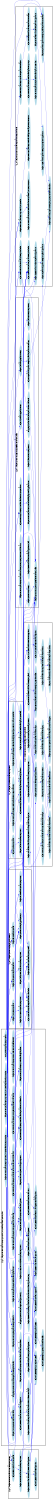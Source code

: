 /* ------------------------------------------------------------ */
/* created with bunch v3 */
/* Objective Function value = 1.0*/
/* ------------------------------------------------------------ */

digraph G {
size= "10,10";
rotate = 90;
subgraph cluster0 {
label = "(SS-L4):helper_Commons_deployAndConnect";
color = black;
style = bold;

"helper_EventFilter_createComponent"[label="helper_EventFilter_createComponent",shape=ellipse,color=lightblue,fontcolor=black,style=filled];
"helper_EventFilter_create"[label="helper_EventFilter_create",shape=ellipse,color=lightblue,fontcolor=black,style=filled];
"helper_SourcePort_create"[label="helper_SourcePort_create",shape=ellipse,color=lightblue,fontcolor=black,style=filled];
"helper_SourcePort_createComponent"[label="helper_SourcePort_createComponent",shape=ellipse,color=lightblue,fontcolor=black,style=filled];
"helper_Commons_createOperationProvidedRole"[label="helper_Commons_createOperationProvidedRole",shape=ellipse,color=lightblue,fontcolor=black,style=filled];
"helper_SinkCommunication_createComponent"[label="helper_SinkCommunication_createComponent",shape=ellipse,color=lightblue,fontcolor=black,style=filled];
"helper_Commons_createBasicComponent"[label="helper_Commons_createBasicComponent",shape=ellipse,color=lightblue,fontcolor=black,style=filled];
"helper_SinkCommunication_create"[label="helper_SinkCommunication_create",shape=ellipse,color=lightblue,fontcolor=black,style=filled];
"helper_Commons_deployAndConnect"[label="helper_Commons_deployAndConnect",shape=ellipse,color=lightblue,fontcolor=black,style=filled];
}
subgraph cluster1 {
label = "(SS-L4):helper_Commons_createOperationRequiredRole";
color = black;
style = bold;

"helper_Commons_createOperationRequiredRole"[label="helper_Commons_createOperationRequiredRole",shape=ellipse,color=lightblue,fontcolor=black,style=filled];
"helper_EventDistribution_addSinkRequiredRole"[label="helper_EventDistribution_addSinkRequiredRole",shape=ellipse,color=lightblue,fontcolor=black,style=filled];
"helper_OperationSignatureRegistry_registerSignature"[label="helper_OperationSignatureRegistry_registerSignature",shape=ellipse,color=lightblue,fontcolor=black,style=filled];
"helper_InterfaceUtil_createOperationSignature"[label="helper_InterfaceUtil_createOperationSignature",shape=ellipse,color=lightblue,fontcolor=black,style=filled];
"helper_InterfaceUtil_createOperationInterface"[label="helper_InterfaceUtil_createOperationInterface",shape=ellipse,color=lightblue,fontcolor=black,style=filled];
"helper_events2ClassicPCM_createOperationInterfaces"[label="helper_events2ClassicPCM_createOperationInterfaces",shape=ellipse,color=lightblue,fontcolor=black,style=filled];
"helper_events2ClassicPCM_Finder_findAllEventGroups"[label="helper_events2ClassicPCM_Finder_findAllEventGroups",shape=ellipse,color=lightblue,fontcolor=black,style=filled];
"helper_events2ClassicPCM_Finder_findAllSourceRoles"[label="helper_events2ClassicPCM_Finder_findAllSourceRoles",shape=ellipse,color=lightblue,fontcolor=black,style=filled];
"helper_OperationSignatureRegistry_findOperationInterface"[label="helper_OperationSignatureRegistry_findOperationInterface",shape=ellipse,color=lightblue,fontcolor=black,style=filled];
"helper_OperationSignatureRegistry_getCombinedIdentifier"[label="helper_OperationSignatureRegistry_getCombinedIdentifier",shape=ellipse,color=lightblue,fontcolor=black,style=filled];
"helper_events2ClassicPCM_Finder_findAssemblyEventConnectors"[label="helper_events2ClassicPCM_Finder_findAssemblyEventConnectors",shape=ellipse,color=lightblue,fontcolor=black,style=filled];
"helper_events2ClassicPCM_processSourceRole"[label="helper_events2ClassicPCM_processSourceRole",shape=ellipse,color=lightblue,fontcolor=black,style=filled];
"helper_events2ClassicPCM_Finder_findEventChannelSourceConnectors"[label="helper_events2ClassicPCM_Finder_findEventChannelSourceConnectors",shape=ellipse,color=lightblue,fontcolor=black,style=filled];
"helper_SEFFUtil_switchToOperationSignature"[label="helper_SEFFUtil_switchToOperationSignature",shape=ellipse,color=lightblue,fontcolor=black,style=filled];
"helper_OperationSignatureRegistry_findSignature"[label="helper_OperationSignatureRegistry_findSignature",shape=ellipse,color=lightblue,fontcolor=black,style=filled];
}
subgraph cluster2 {
label = "(SS-L4):helper_SinkPort_createComponent";
color = black;
style = bold;

"helper_events2ClassicPCM_Finder_findResourceContainer2"[label="helper_events2ClassicPCM_Finder_findResourceContainer2",shape=ellipse,color=lightblue,fontcolor=black,style=filled];
"helper_events2ClassicPCM_Finder_findAllEventChannelAllocations"[label="helper_events2ClassicPCM_Finder_findAllEventChannelAllocations",shape=ellipse,color=lightblue,fontcolor=black,style=filled];
"helper_events2ClassicPCM_Finder_findAllAssemblyContextsWithSourceRoles"[label="helper_events2ClassicPCM_Finder_findAllAssemblyContextsWithSourceRoles",shape=ellipse,color=lightblue,fontcolor=black,style=filled];
"helper_events2ClassicPCM_Finder_findAllSourceRoles2"[label="helper_events2ClassicPCM_Finder_findAllSourceRoles2",shape=ellipse,color=lightblue,fontcolor=black,style=filled];
"helper_SinkPort_createComponent"[label="helper_SinkPort_createComponent",shape=ellipse,color=lightblue,fontcolor=black,style=filled];
"helper_SinkPort_create"[label="helper_SinkPort_create",shape=ellipse,color=lightblue,fontcolor=black,style=filled];
}
subgraph cluster3 {
label = "(SS-L4):helper_Commons_createAssemblyContext2";
color = black;
style = bold;

"helper_Commons_createAssemblyContext2"[label="helper_Commons_createAssemblyContext2",shape=ellipse,color=lightblue,fontcolor=black,style=filled];
"helper_Commons_createAssemblyContext"[label="helper_Commons_createAssemblyContext",shape=ellipse,color=lightblue,fontcolor=black,style=filled];
"helper_Commons_createAllocationContext"[label="helper_Commons_createAllocationContext",shape=ellipse,color=lightblue,fontcolor=black,style=filled];
"helper_EventChannelMiddlewareRegistry_find"[label="helper_EventChannelMiddlewareRegistry_find",shape=ellipse,color=lightblue,fontcolor=black,style=filled];
"helper_EventChannelMiddlewareRegistry_getIdentifier"[label="helper_EventChannelMiddlewareRegistry_getIdentifier",shape=ellipse,color=lightblue,fontcolor=black,style=filled];
"helper_EventChannelMiddlewareRegistry_register"[label="helper_EventChannelMiddlewareRegistry_register",shape=ellipse,color=lightblue,fontcolor=black,style=filled];
"helper_Source_transformEmitEventActions"[label="helper_Source_transformEmitEventActions",shape=ellipse,color=lightblue,fontcolor=black,style=filled];
"helper_Source_createExternalCallAction"[label="helper_Source_createExternalCallAction",shape=ellipse,color=lightblue,fontcolor=black,style=filled];
"helper_VariableUtil_completeVariableCharacterizations"[label="helper_VariableUtil_completeVariableCharacterizations",shape=ellipse,color=lightblue,fontcolor=black,style=filled];
"helper_VariableUtil_createDefaultVariableCharacterisation"[label="helper_VariableUtil_createDefaultVariableCharacterisation",shape=ellipse,color=lightblue,fontcolor=black,style=filled];
"helper_VariableUtil_buildCompleteForwardingVariableUsageSet"[label="helper_VariableUtil_buildCompleteForwardingVariableUsageSet",shape=ellipse,color=lightblue,fontcolor=black,style=filled];
"helper_VariableUtil_createVariableUsage"[label="helper_VariableUtil_createVariableUsage",shape=ellipse,color=lightblue,fontcolor=black,style=filled];
"helper_VariableUtil_createVariableCharacterisation"[label="helper_VariableUtil_createVariableCharacterisation",shape=ellipse,color=lightblue,fontcolor=black,style=filled];
"helper_VariableUtil_createVariableReference"[label="helper_VariableUtil_createVariableReference",shape=ellipse,color=lightblue,fontcolor=black,style=filled];
"helper_Commons_getListOfVariableCharacterisationTypes"[label="helper_Commons_getListOfVariableCharacterisationTypes",shape=ellipse,color=lightblue,fontcolor=black,style=filled];
"helper_VariableUtil_createVariableUsage2"[label="helper_VariableUtil_createVariableUsage2",shape=ellipse,color=lightblue,fontcolor=black,style=filled];
"helper_events2ClassicPCM_Transformation_createVariableUsage"[label="helper_events2ClassicPCM_Transformation_createVariableUsage",shape=ellipse,color=lightblue,fontcolor=black,style=filled];
}
subgraph cluster4 {
label = "(SS-L4):helper_events2ClassicPCM_processSourceRoleChannelConnection";
color = black;
style = bold;

"helper_SEFFUtil_createStopAction"[label="helper_SEFFUtil_createStopAction",shape=ellipse,color=lightblue,fontcolor=black,style=filled];
"helper_SEFFUtil_createGuardedBranchTransitionWithExternalCall"[label="helper_SEFFUtil_createGuardedBranchTransitionWithExternalCall",shape=ellipse,color=lightblue,fontcolor=black,style=filled];
"helper_SEFFUtil_createSEFFWithBranchAction"[label="helper_SEFFUtil_createSEFFWithBranchAction",shape=ellipse,color=lightblue,fontcolor=black,style=filled];
"helper_SEFFUtil_createEmptyBranchAction"[label="helper_SEFFUtil_createEmptyBranchAction",shape=ellipse,color=lightblue,fontcolor=black,style=filled];
"helper_SEFFUtil_createForwardingSEFF"[label="helper_SEFFUtil_createForwardingSEFF",shape=ellipse,color=lightblue,fontcolor=black,style=filled];
"helper_SEFFRegistry_registerSEFF"[label="helper_SEFFRegistry_registerSEFF",shape=ellipse,color=lightblue,fontcolor=black,style=filled];
"helper_SEFFRegistry_getCombinedIdentifier"[label="helper_SEFFRegistry_getCombinedIdentifier",shape=ellipse,color=lightblue,fontcolor=black,style=filled];
"helper_SEFFRegistry_findSEFF"[label="helper_SEFFRegistry_findSEFF",shape=ellipse,color=lightblue,fontcolor=black,style=filled];
"helper_SEFFUtil_createGuardedBranchTransitionWithOnlyStartToStop"[label="helper_SEFFUtil_createGuardedBranchTransitionWithOnlyStartToStop",shape=ellipse,color=lightblue,fontcolor=black,style=filled];
"helper_SEFFUtil_createStartAction"[label="helper_SEFFUtil_createStartAction",shape=ellipse,color=lightblue,fontcolor=black,style=filled];
"helper_SEFFUtil_createForwardingExternalCallAction"[label="helper_SEFFUtil_createForwardingExternalCallAction",shape=ellipse,color=lightblue,fontcolor=black,style=filled];
"helper_SEFFUtil_createForkBehaviour"[label="helper_SEFFUtil_createForkBehaviour",shape=ellipse,color=lightblue,fontcolor=black,style=filled];
"helper_events2ClassicPCM_removeEventModelElements"[label="helper_events2ClassicPCM_removeEventModelElements",shape=ellipse,color=lightblue,fontcolor=black,style=filled];
"entry_events2ClassicPCM_main"[label="entry_events2ClassicPCM_main",shape=ellipse,color=lightblue,fontcolor=black,style=filled];
"helper_events2ClassicPCM_Finder_findOperationProvidedRole"[label="helper_events2ClassicPCM_Finder_findOperationProvidedRole",shape=ellipse,color=lightblue,fontcolor=black,style=filled];
"helper_events2ClassicPCM_setupEventChannelMiddleware"[label="helper_events2ClassicPCM_setupEventChannelMiddleware",shape=ellipse,color=lightblue,fontcolor=black,style=filled];
"helper_events2ClassicPCM_Finder_findSystem"[label="helper_events2ClassicPCM_Finder_findSystem",shape=ellipse,color=lightblue,fontcolor=black,style=filled];
"mapping_Commons_createOperationRequiredRole2"[label="mapping_Commons_createOperationRequiredRole2",shape=ellipse,color=lightblue,fontcolor=black,style=filled];
"helper_Commons_getOperationRequiredRole"[label="helper_Commons_getOperationRequiredRole",shape=ellipse,color=lightblue,fontcolor=black,style=filled];
"helper_events2ClassicPCM_processSourceRoleChannelConnection"[label="helper_events2ClassicPCM_processSourceRoleChannelConnection",shape=ellipse,color=lightblue,fontcolor=black,style=filled];
"helper_events2ClassicPCM_processSourceRoleDirectConnection"[label="helper_events2ClassicPCM_processSourceRoleDirectConnection",shape=ellipse,color=lightblue,fontcolor=black,style=filled];
"helper_events2ClassicPCM_Finder_findAllocation2"[label="helper_events2ClassicPCM_Finder_findAllocation2",shape=ellipse,color=lightblue,fontcolor=black,style=filled];
"helper_SourceCommunication_createComponent"[label="helper_SourceCommunication_createComponent",shape=ellipse,color=lightblue,fontcolor=black,style=filled];
"helper_SourceCommunication_create"[label="helper_SourceCommunication_create",shape=ellipse,color=lightblue,fontcolor=black,style=filled];
"helper_events2ClassicPCM_Finder_findMiddlewareContainer"[label="helper_events2ClassicPCM_Finder_findMiddlewareContainer",shape=ellipse,color=lightblue,fontcolor=black,style=filled];
"helper_events2ClassicPCM_Finder_findAllocation"[label="helper_events2ClassicPCM_Finder_findAllocation",shape=ellipse,color=lightblue,fontcolor=black,style=filled];
"helper_events2ClassicPCM_setupCentralMiddleware"[label="helper_events2ClassicPCM_setupCentralMiddleware",shape=ellipse,color=lightblue,fontcolor=black,style=filled];
"mapping_Commons_createAssemblyContext3"[label="mapping_Commons_createAssemblyContext3",shape=ellipse,color=lightblue,fontcolor=black,style=filled];
"helper_Commons_getProvidingComponent"[label="helper_Commons_getProvidingComponent",shape=ellipse,color=lightblue,fontcolor=black,style=filled];
"helper_events2ClassicPCM_Transformation_weaveInMiddleware"[label="helper_events2ClassicPCM_Transformation_weaveInMiddleware",shape=ellipse,color=lightblue,fontcolor=black,style=filled];
}
subgraph cluster5 {
label = "(SS-L4):helper_Commons_getUniqueElementNameSuffix";
color = black;
style = bold;

"helper_events2ClassicPCM_Finder_findAllAssemblyAllocations"[label="helper_events2ClassicPCM_Finder_findAllAssemblyAllocations",shape=ellipse,color=lightblue,fontcolor=black,style=filled];
"helper_events2ClassicPCM_Finder_findResourceContainer"[label="helper_events2ClassicPCM_Finder_findResourceContainer",shape=ellipse,color=lightblue,fontcolor=black,style=filled];
"helper_Commons_getUniqueElementNameSuffix"[label="helper_Commons_getUniqueElementNameSuffix",shape=ellipse,color=lightblue,fontcolor=black,style=filled];
"mapping_Sink_createSinkOperationProvidedRole"[label="mapping_Sink_createSinkOperationProvidedRole",shape=ellipse,color=lightblue,fontcolor=black,style=filled];
"helper_SEFFUtil_addExternalCallActionToSeff"[label="helper_SEFFUtil_addExternalCallActionToSeff",shape=ellipse,color=lightblue,fontcolor=black,style=filled];
"helper_Commons_connect"[label="helper_Commons_connect",shape=ellipse,color=lightblue,fontcolor=black,style=filled];
"helper_events2ClassicPCM_Transformation_connectComponentToMiddleware"[label="helper_events2ClassicPCM_Transformation_connectComponentToMiddleware",shape=ellipse,color=lightblue,fontcolor=black,style=filled];
"helper_Sink_connectComponent"[label="helper_Sink_connectComponent",shape=ellipse,color=lightblue,fontcolor=black,style=filled];
"helper_OperationSignatureRegistry_findOperationInterface2"[label="helper_OperationSignatureRegistry_findOperationInterface2",shape=ellipse,color=lightblue,fontcolor=black,style=filled];
"helper_Sink_adoptAndConnect"[label="helper_Sink_adoptAndConnect",shape=ellipse,color=lightblue,fontcolor=black,style=filled];
"helper_Sink_connectComponent2"[label="helper_Sink_connectComponent2",shape=ellipse,color=lightblue,fontcolor=black,style=filled];
"helper_Sink_adoptAndConnect2"[label="helper_Sink_adoptAndConnect2",shape=ellipse,color=lightblue,fontcolor=black,style=filled];
}
subgraph cluster6 {
label = "(SS-L4):helper_EventDistribution_createComponent";
color = black;
style = bold;

"helper_SEFFUtil_createBasicSEFFWithForkAction"[label="helper_SEFFUtil_createBasicSEFFWithForkAction",shape=ellipse,color=lightblue,fontcolor=black,style=filled];
"helper_SEFFUtil_createForkAction"[label="helper_SEFFUtil_createForkAction",shape=ellipse,color=lightblue,fontcolor=black,style=filled];
"helper_EventDistribution_create"[label="helper_EventDistribution_create",shape=ellipse,color=lightblue,fontcolor=black,style=filled];
"helper_EventDistribution_createComponent"[label="helper_EventDistribution_createComponent",shape=ellipse,color=lightblue,fontcolor=black,style=filled];
}
"helper_EventFilter_create" -> "helper_EventFilter_createComponent" [color=blue,font=6];
"helper_EventFilter_create" -> "helper_Commons_deployAndConnect" [color=blue,font=6];
"helper_EventDistribution_addSinkRequiredRole" -> "helper_Commons_createOperationRequiredRole" [color=blue,font=6];
"helper_EventDistribution_addSinkRequiredRole" -> "helper_Commons_getUniqueElementNameSuffix" [color=blue,font=6];
"helper_EventDistribution_addSinkRequiredRole" -> "helper_SEFFUtil_createForkBehaviour" [color=blue,font=6];
"helper_events2ClassicPCM_Finder_findResourceContainer2" -> "helper_events2ClassicPCM_Finder_findAllEventChannelAllocations" [color=blue,font=6];
"helper_Commons_createAssemblyContext" -> "helper_Commons_createAssemblyContext2" [color=blue,font=6];
"helper_SEFFUtil_createSEFFWithBranchAction" -> "helper_SEFFUtil_createStartAction" [color=blue,font=6];
"helper_SEFFUtil_createSEFFWithBranchAction" -> "helper_SEFFRegistry_registerSEFF" [color=blue,font=6];
"helper_SEFFUtil_createSEFFWithBranchAction" -> "helper_SEFFUtil_createGuardedBranchTransitionWithOnlyStartToStop" [color=blue,font=6];
"helper_SEFFUtil_createSEFFWithBranchAction" -> "helper_SEFFUtil_createStopAction" [color=blue,font=6];
"helper_SEFFUtil_createSEFFWithBranchAction" -> "helper_SEFFUtil_createEmptyBranchAction" [color=blue,font=6];
"helper_SEFFUtil_createSEFFWithBranchAction" -> "helper_SEFFUtil_createGuardedBranchTransitionWithExternalCall" [color=blue,font=6];
"helper_events2ClassicPCM_setupCentralMiddleware" -> "helper_events2ClassicPCM_Finder_findSystem" [color=blue,font=6];
"helper_events2ClassicPCM_setupCentralMiddleware" -> "helper_events2ClassicPCM_Finder_findOperationProvidedRole" [color=blue,font=6];
"helper_events2ClassicPCM_setupCentralMiddleware" -> "helper_Commons_createAssemblyContext2" [color=blue,font=6];
"helper_events2ClassicPCM_setupCentralMiddleware" -> "helper_events2ClassicPCM_Finder_findAllocation" [color=blue,font=6];
"helper_events2ClassicPCM_setupCentralMiddleware" -> "helper_events2ClassicPCM_Finder_findMiddlewareContainer" [color=blue,font=6];
"helper_events2ClassicPCM_setupCentralMiddleware" -> "helper_Commons_getProvidingComponent" [color=blue,font=6];
"helper_events2ClassicPCM_setupEventChannelMiddleware" -> "helper_events2ClassicPCM_Finder_findSystem" [color=blue,font=6];
"helper_events2ClassicPCM_setupEventChannelMiddleware" -> "helper_events2ClassicPCM_Finder_findOperationProvidedRole" [color=blue,font=6];
"helper_events2ClassicPCM_setupEventChannelMiddleware" -> "helper_Commons_createAssemblyContext2" [color=blue,font=6];
"helper_events2ClassicPCM_setupEventChannelMiddleware" -> "helper_events2ClassicPCM_Finder_findAllocation" [color=blue,font=6];
"helper_events2ClassicPCM_setupEventChannelMiddleware" -> "helper_Commons_getProvidingComponent" [color=blue,font=6];
"helper_events2ClassicPCM_setupEventChannelMiddleware" -> "helper_EventChannelMiddlewareRegistry_register" [color=blue,font=6];
"helper_SinkPort_create" -> "helper_SinkPort_createComponent" [color=blue,font=6];
"helper_SinkPort_create" -> "helper_Commons_deployAndConnect" [color=blue,font=6];
"helper_events2ClassicPCM_Transformation_createVariableUsage" -> "helper_Commons_getListOfVariableCharacterisationTypes" [color=blue,font=6];
"helper_events2ClassicPCM_Transformation_createVariableUsage" -> "helper_VariableUtil_createVariableCharacterisation" [color=blue,font=6];
"helper_events2ClassicPCM_Transformation_createVariableUsage" -> "helper_VariableUtil_createVariableReference" [color=blue,font=6];
"mapping_Sink_createSinkOperationProvidedRole" -> "helper_Commons_getUniqueElementNameSuffix" [color=blue,font=6];
"helper_SourcePort_create" -> "helper_SourcePort_createComponent" [color=blue,font=6];
"helper_SourcePort_create" -> "helper_Commons_deployAndConnect" [color=blue,font=6];
"helper_SEFFRegistry_registerSEFF" -> "helper_SEFFRegistry_getCombinedIdentifier" [color=blue,font=6];
"helper_VariableUtil_completeVariableCharacterizations" -> "helper_Commons_getListOfVariableCharacterisationTypes" [color=blue,font=6];
"helper_VariableUtil_completeVariableCharacterizations" -> "helper_VariableUtil_createDefaultVariableCharacterisation" [color=blue,font=6];
"helper_OperationSignatureRegistry_registerSignature" -> "helper_OperationSignatureRegistry_getCombinedIdentifier" [color=blue,font=6];
"helper_Sink_connectComponent" -> "helper_Commons_getUniqueElementNameSuffix" [color=blue,font=6];
"helper_VariableUtil_buildCompleteForwardingVariableUsageSet" -> "helper_VariableUtil_createVariableUsage" [color=blue,font=6];
"helper_EventDistribution_create" -> "helper_EventDistribution_createComponent" [color=blue,font=6];
"helper_EventDistribution_create" -> "helper_Commons_deployAndConnect" [color=blue,font=6];
"helper_Sink_adoptAndConnect2" -> "mapping_Sink_createSinkOperationProvidedRole" [color=blue,font=6];
"helper_Sink_adoptAndConnect2" -> "helper_Sink_connectComponent2" [color=blue,font=6];
"helper_Sink_adoptAndConnect2" -> "helper_OperationSignatureRegistry_findOperationInterface2" [color=blue,font=6];
"helper_Sink_adoptAndConnect2" -> "helper_SEFFUtil_switchToOperationSignature" [color=blue,font=6];
"helper_OperationSignatureRegistry_findOperationInterface2" -> "helper_OperationSignatureRegistry_getCombinedIdentifier" [color=blue,font=6];
"helper_EventFilter_createComponent" -> "helper_Commons_createBasicComponent" [color=blue,font=6];
"helper_EventFilter_createComponent" -> "helper_Commons_createOperationRequiredRole" [color=blue,font=6];
"helper_EventFilter_createComponent" -> "helper_Commons_getUniqueElementNameSuffix" [color=blue,font=6];
"helper_EventFilter_createComponent" -> "helper_Commons_createOperationProvidedRole" [color=blue,font=6];
"helper_EventFilter_createComponent" -> "helper_SEFFUtil_createSEFFWithBranchAction" [color=blue,font=6];
"helper_VariableUtil_createVariableUsage2" -> "helper_Commons_getListOfVariableCharacterisationTypes" [color=blue,font=6];
"helper_VariableUtil_createVariableUsage2" -> "helper_VariableUtil_createVariableCharacterisation" [color=blue,font=6];
"helper_VariableUtil_createVariableUsage2" -> "helper_VariableUtil_createVariableReference" [color=blue,font=6];
"helper_InterfaceUtil_createOperationInterface" -> "helper_InterfaceUtil_createOperationSignature" [color=blue,font=6];
"helper_SourceCommunication_create" -> "helper_SourceCommunication_createComponent" [color=blue,font=6];
"helper_SourceCommunication_create" -> "helper_Commons_deployAndConnect" [color=blue,font=6];
"helper_events2ClassicPCM_processSourceRoleChannelConnection" -> "helper_OperationSignatureRegistry_findOperationInterface" [color=blue,font=6];
"helper_events2ClassicPCM_processSourceRoleChannelConnection" -> "mapping_Commons_createOperationRequiredRole2" [color=blue,font=6];
"helper_events2ClassicPCM_processSourceRoleChannelConnection" -> "helper_Sink_adoptAndConnect2" [color=blue,font=6];
"helper_events2ClassicPCM_processSourceRoleChannelConnection" -> "helper_SourcePort_create" [color=blue,font=6];
"helper_events2ClassicPCM_processSourceRoleChannelConnection" -> "helper_events2ClassicPCM_Finder_findResourceContainer2" [color=blue,font=6];
"helper_events2ClassicPCM_processSourceRoleChannelConnection" -> "helper_EventDistribution_create" [color=blue,font=6];
"helper_events2ClassicPCM_processSourceRoleChannelConnection" -> "helper_events2ClassicPCM_Finder_findAllocation2" [color=blue,font=6];
"helper_events2ClassicPCM_processSourceRoleChannelConnection" -> "helper_events2ClassicPCM_Transformation_weaveInMiddleware" [color=blue,font=6];
"helper_events2ClassicPCM_processSourceRoleChannelConnection" -> "helper_events2ClassicPCM_Finder_findResourceContainer" [color=blue,font=6];
"helper_events2ClassicPCM_processSourceRoleChannelConnection" -> "helper_EventChannelMiddlewareRegistry_find" [color=blue,font=6];
"helper_events2ClassicPCM_processSourceRoleChannelConnection" -> "helper_SinkPort_create" [color=blue,font=6];
"helper_events2ClassicPCM_processSourceRoleChannelConnection" -> "helper_EventFilter_create" [color=blue,font=6];
"helper_events2ClassicPCM_processSourceRoleChannelConnection" -> "helper_SinkCommunication_create" [color=blue,font=6];
"helper_events2ClassicPCM_processSourceRoleChannelConnection" -> "helper_Commons_getOperationRequiredRole" [color=blue,font=6];
"helper_events2ClassicPCM_processSourceRoleChannelConnection" -> "helper_SourceCommunication_create" [color=blue,font=6];
"helper_events2ClassicPCM_processSourceRoleChannelConnection" -> "helper_EventDistribution_addSinkRequiredRole" [color=blue,font=6];
"helper_events2ClassicPCM_processSourceRoleChannelConnection" -> "helper_Source_transformEmitEventActions" [color=blue,font=6];
"helper_events2ClassicPCM_processSourceRoleChannelConnection" -> "helper_events2ClassicPCM_Finder_findSystem" [color=blue,font=6];
"helper_SEFFRegistry_findSEFF" -> "helper_SEFFRegistry_getCombinedIdentifier" [color=blue,font=6];
"helper_VariableUtil_createVariableUsage" -> "helper_VariableUtil_createVariableUsage2" [color=blue,font=6];
"helper_events2ClassicPCM_Finder_findAllEventGroups" -> "helper_events2ClassicPCM_Finder_findAllSourceRoles" [color=blue,font=6];
"helper_SEFFUtil_createGuardedBranchTransitionWithOnlyStartToStop" -> "helper_SEFFUtil_createStartAction" [color=blue,font=6];
"helper_SEFFUtil_createGuardedBranchTransitionWithOnlyStartToStop" -> "helper_SEFFUtil_createStopAction" [color=blue,font=6];
"helper_events2ClassicPCM_Transformation_weaveInMiddleware" -> "helper_events2ClassicPCM_Finder_findOperationProvidedRole" [color=blue,font=6];
"helper_events2ClassicPCM_Transformation_weaveInMiddleware" -> "helper_events2ClassicPCM_Transformation_connectComponentToMiddleware" [color=blue,font=6];
"helper_events2ClassicPCM_Transformation_weaveInMiddleware" -> "mapping_Commons_createAssemblyContext3" [color=blue,font=6];
"helper_events2ClassicPCM_Transformation_weaveInMiddleware" -> "helper_Commons_getProvidingComponent" [color=blue,font=6];
"helper_events2ClassicPCM_processSourceRoleDirectConnection" -> "helper_events2ClassicPCM_Finder_findAllocation2" [color=blue,font=6];
"helper_events2ClassicPCM_processSourceRoleDirectConnection" -> "helper_events2ClassicPCM_Finder_findMiddlewareContainer" [color=blue,font=6];
"helper_events2ClassicPCM_processSourceRoleDirectConnection" -> "helper_Commons_getOperationRequiredRole" [color=blue,font=6];
"helper_events2ClassicPCM_processSourceRoleDirectConnection" -> "helper_events2ClassicPCM_Finder_findResourceContainer" [color=blue,font=6];
"helper_events2ClassicPCM_processSourceRoleDirectConnection" -> "helper_SinkCommunication_create" [color=blue,font=6];
"helper_events2ClassicPCM_processSourceRoleDirectConnection" -> "helper_Sink_adoptAndConnect" [color=blue,font=6];
"helper_events2ClassicPCM_processSourceRoleDirectConnection" -> "mapping_Commons_createOperationRequiredRole2" [color=blue,font=6];
"helper_events2ClassicPCM_processSourceRoleDirectConnection" -> "helper_SourceCommunication_create" [color=blue,font=6];
"helper_events2ClassicPCM_processSourceRoleDirectConnection" -> "helper_EventFilter_create" [color=blue,font=6];
"helper_events2ClassicPCM_processSourceRoleDirectConnection" -> "helper_EventDistribution_addSinkRequiredRole" [color=blue,font=6];
"helper_events2ClassicPCM_processSourceRoleDirectConnection" -> "helper_Source_transformEmitEventActions" [color=blue,font=6];
"helper_events2ClassicPCM_processSourceRoleDirectConnection" -> "helper_events2ClassicPCM_Finder_findSystem" [color=blue,font=6];
"helper_events2ClassicPCM_processSourceRoleDirectConnection" -> "helper_SourcePort_create" [color=blue,font=6];
"helper_events2ClassicPCM_processSourceRoleDirectConnection" -> "helper_SinkPort_create" [color=blue,font=6];
"helper_events2ClassicPCM_processSourceRoleDirectConnection" -> "helper_EventDistribution_create" [color=blue,font=6];
"helper_events2ClassicPCM_processSourceRoleDirectConnection" -> "helper_OperationSignatureRegistry_findOperationInterface" [color=blue,font=6];
"helper_events2ClassicPCM_processSourceRoleDirectConnection" -> "helper_events2ClassicPCM_Transformation_weaveInMiddleware" [color=blue,font=6];
"helper_events2ClassicPCM_removeEventModelElements" -> "helper_events2ClassicPCM_Finder_findAllEventChannelAllocations" [color=blue,font=6];
"helper_Source_transformEmitEventActions" -> "helper_Source_createExternalCallAction" [color=blue,font=6];
"helper_SEFFUtil_createGuardedBranchTransitionWithExternalCall" -> "helper_SEFFUtil_createStartAction" [color=blue,font=6];
"helper_SEFFUtil_createGuardedBranchTransitionWithExternalCall" -> "helper_SEFFUtil_createStopAction" [color=blue,font=6];
"helper_SEFFUtil_createGuardedBranchTransitionWithExternalCall" -> "helper_SEFFUtil_createForwardingExternalCallAction" [color=blue,font=6];
"helper_SinkPort_createComponent" -> "helper_Commons_createBasicComponent" [color=blue,font=6];
"helper_SinkPort_createComponent" -> "helper_Commons_createOperationRequiredRole" [color=blue,font=6];
"helper_SinkPort_createComponent" -> "helper_SEFFUtil_createForwardingSEFF" [color=blue,font=6];
"helper_SinkPort_createComponent" -> "helper_Commons_getUniqueElementNameSuffix" [color=blue,font=6];
"helper_SinkPort_createComponent" -> "helper_Commons_createOperationProvidedRole" [color=blue,font=6];
"helper_SinkCommunication_createComponent" -> "helper_Commons_createBasicComponent" [color=blue,font=6];
"helper_SinkCommunication_createComponent" -> "helper_Commons_createOperationRequiredRole" [color=blue,font=6];
"helper_SinkCommunication_createComponent" -> "helper_SEFFUtil_createForwardingSEFF" [color=blue,font=6];
"helper_SinkCommunication_createComponent" -> "helper_Commons_getUniqueElementNameSuffix" [color=blue,font=6];
"helper_SinkCommunication_createComponent" -> "helper_Commons_createOperationProvidedRole" [color=blue,font=6];
"helper_events2ClassicPCM_Finder_findResourceContainer" -> "helper_events2ClassicPCM_Finder_findAllAssemblyAllocations" [color=blue,font=6];
"helper_OperationSignatureRegistry_findSignature" -> "helper_OperationSignatureRegistry_getCombinedIdentifier" [color=blue,font=6];
"helper_EventChannelMiddlewareRegistry_register" -> "helper_EventChannelMiddlewareRegistry_getIdentifier" [color=blue,font=6];
"helper_events2ClassicPCM_Transformation_connectComponentToMiddleware" -> "helper_Commons_connect" [color=blue,font=6];
"helper_events2ClassicPCM_Transformation_connectComponentToMiddleware" -> "helper_SEFFUtil_addExternalCallActionToSeff" [color=blue,font=6];
"helper_events2ClassicPCM_Transformation_connectComponentToMiddleware" -> "helper_events2ClassicPCM_Transformation_createVariableUsage" [color=blue,font=6];
"helper_events2ClassicPCM_Transformation_connectComponentToMiddleware" -> "helper_Commons_createOperationRequiredRole" [color=blue,font=6];
"helper_events2ClassicPCM_Transformation_connectComponentToMiddleware" -> "helper_Commons_getUniqueElementNameSuffix" [color=blue,font=6];
"helper_SEFFUtil_switchToOperationSignature" -> "helper_OperationSignatureRegistry_findSignature" [color=blue,font=6];
"helper_OperationSignatureRegistry_findOperationInterface" -> "helper_OperationSignatureRegistry_getCombinedIdentifier" [color=blue,font=6];
"helper_Sink_adoptAndConnect" -> "mapping_Sink_createSinkOperationProvidedRole" [color=blue,font=6];
"helper_Sink_adoptAndConnect" -> "helper_Sink_connectComponent" [color=blue,font=6];
"helper_Sink_adoptAndConnect" -> "helper_OperationSignatureRegistry_findOperationInterface2" [color=blue,font=6];
"helper_Sink_adoptAndConnect" -> "helper_SEFFUtil_switchToOperationSignature" [color=blue,font=6];
"helper_Commons_deployAndConnect" -> "helper_Commons_connect" [color=blue,font=6];
"helper_Commons_deployAndConnect" -> "helper_Commons_createAssemblyContext" [color=blue,font=6];
"helper_SourceCommunication_createComponent" -> "helper_Commons_createBasicComponent" [color=blue,font=6];
"helper_SourceCommunication_createComponent" -> "helper_Commons_createOperationRequiredRole" [color=blue,font=6];
"helper_SourceCommunication_createComponent" -> "helper_SEFFUtil_createForwardingSEFF" [color=blue,font=6];
"helper_SourceCommunication_createComponent" -> "helper_Commons_getUniqueElementNameSuffix" [color=blue,font=6];
"helper_SourceCommunication_createComponent" -> "helper_Commons_createOperationProvidedRole" [color=blue,font=6];
"mapping_Commons_createAssemblyContext3" -> "helper_Commons_getUniqueElementNameSuffix" [color=blue,font=6];
"helper_SEFFUtil_createBasicSEFFWithForkAction" -> "helper_SEFFUtil_createStartAction" [color=blue,font=6];
"helper_SEFFUtil_createBasicSEFFWithForkAction" -> "helper_SEFFRegistry_registerSEFF" [color=blue,font=6];
"helper_SEFFUtil_createBasicSEFFWithForkAction" -> "helper_SEFFUtil_createStopAction" [color=blue,font=6];
"helper_SEFFUtil_createBasicSEFFWithForkAction" -> "helper_SEFFUtil_createForkAction" [color=blue,font=6];
"helper_SEFFUtil_createForwardingExternalCallAction" -> "helper_VariableUtil_buildCompleteForwardingVariableUsageSet" [color=blue,font=6];
"helper_EventChannelMiddlewareRegistry_find" -> "helper_EventChannelMiddlewareRegistry_getIdentifier" [color=blue,font=6];
"helper_EventDistribution_createComponent" -> "helper_Commons_createBasicComponent" [color=blue,font=6];
"helper_EventDistribution_createComponent" -> "helper_Commons_getUniqueElementNameSuffix" [color=blue,font=6];
"helper_EventDistribution_createComponent" -> "helper_Commons_createOperationProvidedRole" [color=blue,font=6];
"helper_EventDistribution_createComponent" -> "helper_SEFFUtil_createBasicSEFFWithForkAction" [color=blue,font=6];
"helper_Source_createExternalCallAction" -> "helper_VariableUtil_completeVariableCharacterizations" [color=blue,font=6];
"helper_Source_createExternalCallAction" -> "helper_OperationSignatureRegistry_findSignature" [color=blue,font=6];
"entry_events2ClassicPCM_main" -> "helper_events2ClassicPCM_createOperationInterfaces" [color=blue,font=6];
"entry_events2ClassicPCM_main" -> "helper_events2ClassicPCM_processSourceRole" [color=blue,font=6];
"entry_events2ClassicPCM_main" -> "helper_events2ClassicPCM_Finder_findAllSourceRoles2" [color=blue,font=6];
"entry_events2ClassicPCM_main" -> "helper_events2ClassicPCM_setupCentralMiddleware" [color=blue,font=6];
"entry_events2ClassicPCM_main" -> "helper_events2ClassicPCM_removeEventModelElements" [color=blue,font=6];
"entry_events2ClassicPCM_main" -> "helper_events2ClassicPCM_Finder_findAllAssemblyContextsWithSourceRoles" [color=blue,font=6];
"entry_events2ClassicPCM_main" -> "helper_events2ClassicPCM_Finder_findAllEventChannelAllocations" [color=blue,font=6];
"entry_events2ClassicPCM_main" -> "helper_events2ClassicPCM_setupEventChannelMiddleware" [color=blue,font=6];
"helper_SEFFUtil_createForkBehaviour" -> "helper_SEFFUtil_createStartAction" [color=blue,font=6];
"helper_SEFFUtil_createForkBehaviour" -> "helper_SEFFUtil_createStopAction" [color=blue,font=6];
"helper_SEFFUtil_createForkBehaviour" -> "helper_SEFFUtil_createForwardingExternalCallAction" [color=blue,font=6];
"helper_Commons_createAssemblyContext2" -> "helper_Commons_getUniqueElementNameSuffix" [color=blue,font=6];
"helper_Commons_createAssemblyContext2" -> "helper_Commons_createAllocationContext" [color=blue,font=6];
"helper_InterfaceUtil_createOperationSignature" -> "helper_OperationSignatureRegistry_registerSignature" [color=blue,font=6];
"helper_SinkCommunication_create" -> "helper_SinkCommunication_createComponent" [color=blue,font=6];
"helper_SinkCommunication_create" -> "helper_Commons_deployAndConnect" [color=blue,font=6];
"helper_SEFFUtil_createForwardingSEFF" -> "helper_SEFFUtil_createStartAction" [color=blue,font=6];
"helper_SEFFUtil_createForwardingSEFF" -> "helper_SEFFRegistry_registerSEFF" [color=blue,font=6];
"helper_SEFFUtil_createForwardingSEFF" -> "helper_SEFFUtil_createStopAction" [color=blue,font=6];
"helper_SEFFUtil_createForwardingSEFF" -> "helper_SEFFUtil_createForwardingExternalCallAction" [color=blue,font=6];
"helper_Sink_connectComponent2" -> "helper_Commons_getUniqueElementNameSuffix" [color=blue,font=6];
"helper_events2ClassicPCM_Finder_findAllAssemblyContextsWithSourceRoles" -> "helper_events2ClassicPCM_Finder_findAllSourceRoles2" [color=blue,font=6];
"helper_events2ClassicPCM_createOperationInterfaces" -> "helper_events2ClassicPCM_Finder_findAllEventGroups" [color=blue,font=6];
"helper_events2ClassicPCM_createOperationInterfaces" -> "helper_InterfaceUtil_createOperationInterface" [color=blue,font=6];
"helper_SourcePort_createComponent" -> "helper_Commons_createBasicComponent" [color=blue,font=6];
"helper_SourcePort_createComponent" -> "helper_Commons_createOperationRequiredRole" [color=blue,font=6];
"helper_SourcePort_createComponent" -> "helper_SEFFUtil_createForwardingSEFF" [color=blue,font=6];
"helper_SourcePort_createComponent" -> "helper_Commons_getUniqueElementNameSuffix" [color=blue,font=6];
"helper_SourcePort_createComponent" -> "helper_Commons_createOperationProvidedRole" [color=blue,font=6];
"helper_events2ClassicPCM_processSourceRole" -> "helper_events2ClassicPCM_processSourceRoleDirectConnection" [color=blue,font=6];
"helper_events2ClassicPCM_processSourceRole" -> "helper_events2ClassicPCM_processSourceRoleChannelConnection" [color=blue,font=6];
"helper_events2ClassicPCM_processSourceRole" -> "helper_events2ClassicPCM_Finder_findEventChannelSourceConnectors" [color=blue,font=6];
"helper_events2ClassicPCM_processSourceRole" -> "helper_events2ClassicPCM_Finder_findAssemblyEventConnectors" [color=blue,font=6];
"helper_Commons_connect" -> "helper_Commons_getUniqueElementNameSuffix" [color=blue,font=6];
}
